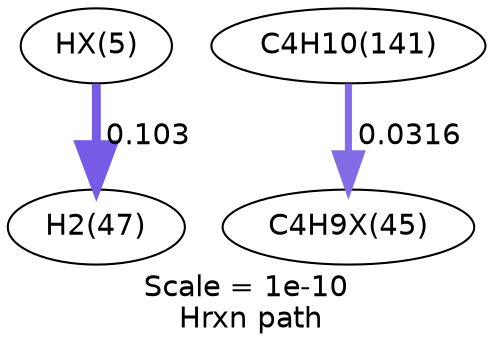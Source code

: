 digraph reaction_paths {
center=1;
s32 -> s10[fontname="Helvetica", style="setlinewidth(4.28)", arrowsize=2.14, color="0.7, 0.603, 0.9"
, label=" 0.103"];
s13 -> s45[fontname="Helvetica", style="setlinewidth(3.39)", arrowsize=1.7, color="0.7, 0.532, 0.9"
, label=" 0.0316"];
s10 [ fontname="Helvetica", label="H2(47)"];
s13 [ fontname="Helvetica", label="C4H10(141)"];
s32 [ fontname="Helvetica", label="HX(5)"];
s45 [ fontname="Helvetica", label="C4H9X(45)"];
 label = "Scale = 1e-10\l Hrxn path";
 fontname = "Helvetica";
}
